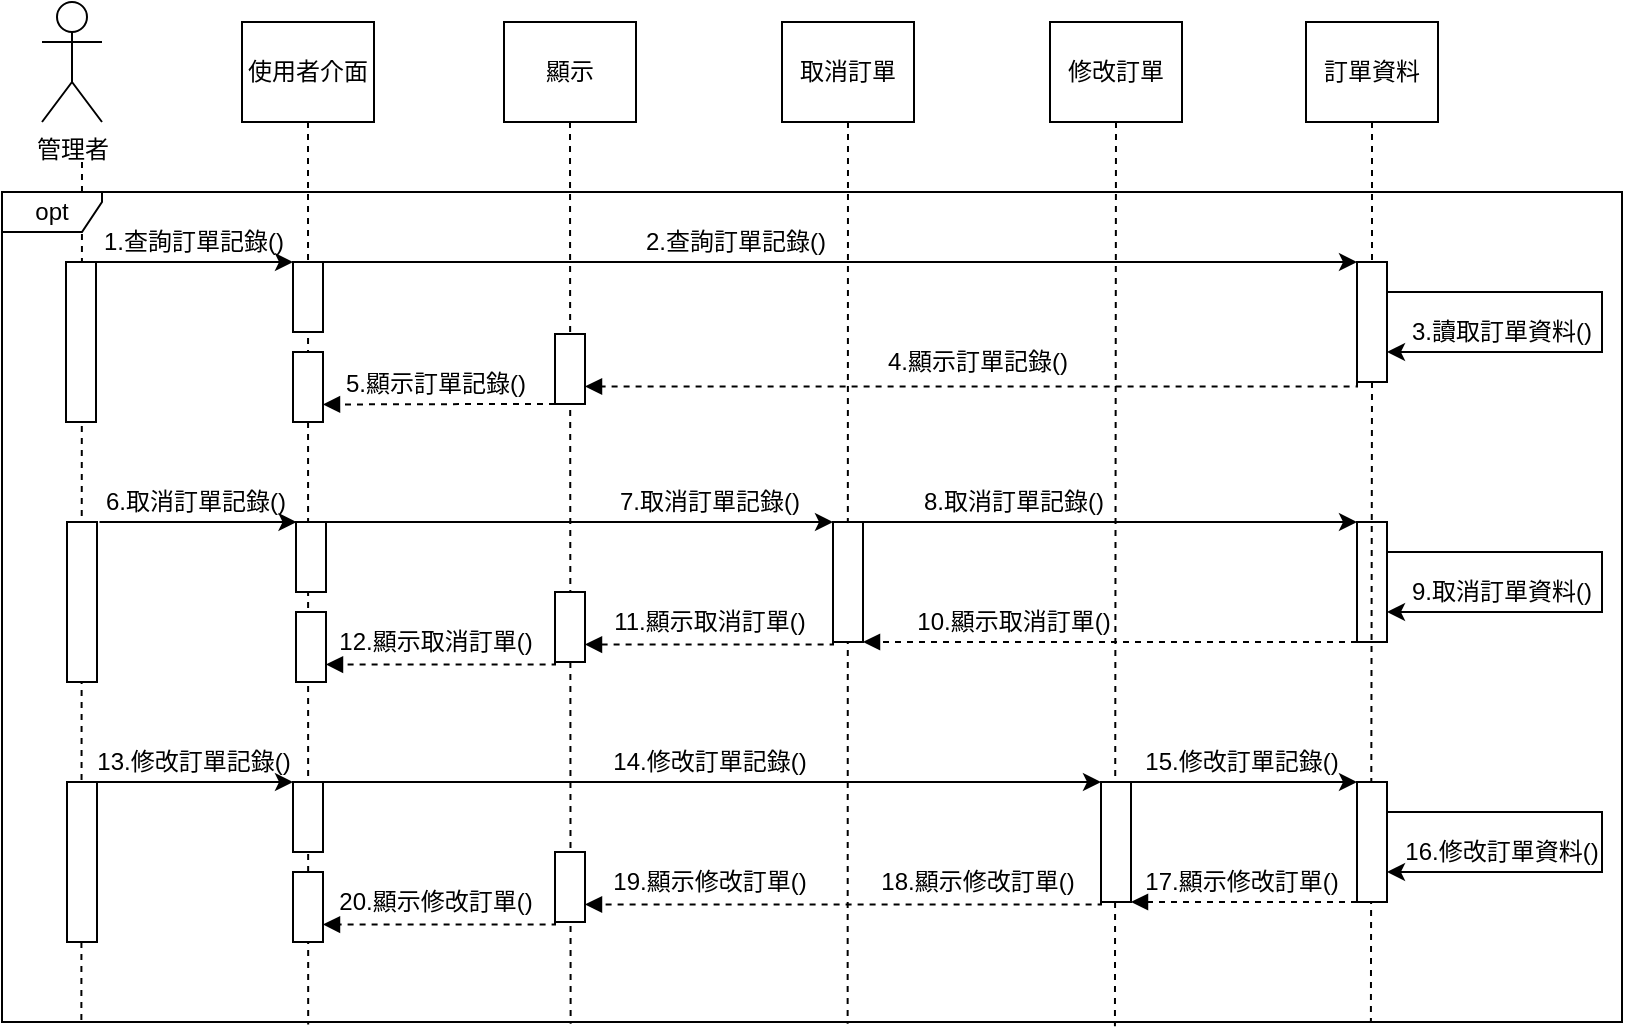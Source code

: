 <mxfile version="14.4.2" type="github"><diagram id="ldsRlVZDrwQWrC7b57C7" name="Page-1"><mxGraphModel dx="998" dy="542" grid="1" gridSize="10" guides="1" tooltips="1" connect="1" arrows="1" fold="1" page="1" pageScale="1" pageWidth="827" pageHeight="1169" math="0" shadow="0"><root><mxCell id="0"/><mxCell id="1" parent="0"/><mxCell id="Q2IPnIQZrMLptMDaXY5a-1" value="" style="endArrow=none;dashed=1;html=1;exitX=0.5;exitY=1;exitDx=0;exitDy=0;entryX=0.687;entryY=1.005;entryDx=0;entryDy=0;entryPerimeter=0;" edge="1" parent="1" source="Q2IPnIQZrMLptMDaXY5a-47" target="Q2IPnIQZrMLptMDaXY5a-6"><mxGeometry width="50" height="50" relative="1" as="geometry"><mxPoint x="624.3" y="260" as="sourcePoint"/><mxPoint x="567" y="750" as="targetPoint"/></mxGeometry></mxCell><mxCell id="Q2IPnIQZrMLptMDaXY5a-2" value="" style="endArrow=none;dashed=1;html=1;exitX=0.5;exitY=1;exitDx=0;exitDy=0;entryX=0.522;entryY=1.002;entryDx=0;entryDy=0;entryPerimeter=0;" edge="1" parent="1" source="Q2IPnIQZrMLptMDaXY5a-24" target="Q2IPnIQZrMLptMDaXY5a-6"><mxGeometry width="50" height="50" relative="1" as="geometry"><mxPoint x="497.8" y="260" as="sourcePoint"/><mxPoint x="381" y="280" as="targetPoint"/></mxGeometry></mxCell><mxCell id="Q2IPnIQZrMLptMDaXY5a-3" value="" style="endArrow=none;dashed=1;html=1;exitX=0.5;exitY=1;exitDx=0;exitDy=0;entryX=0.351;entryY=1.002;entryDx=0;entryDy=0;entryPerimeter=0;" edge="1" parent="1" source="Q2IPnIQZrMLptMDaXY5a-23" target="Q2IPnIQZrMLptMDaXY5a-6"><mxGeometry width="50" height="50" relative="1" as="geometry"><mxPoint x="364.3" y="260" as="sourcePoint"/><mxPoint x="290" y="770" as="targetPoint"/></mxGeometry></mxCell><mxCell id="Q2IPnIQZrMLptMDaXY5a-4" value="" style="endArrow=none;dashed=1;html=1;exitX=0.5;exitY=1;exitDx=0;exitDy=0;entryX=0.189;entryY=1.003;entryDx=0;entryDy=0;entryPerimeter=0;" edge="1" parent="1" source="Q2IPnIQZrMLptMDaXY5a-8" target="Q2IPnIQZrMLptMDaXY5a-6"><mxGeometry width="50" height="50" relative="1" as="geometry"><mxPoint x="226.6" y="280" as="sourcePoint"/><mxPoint x="170" y="770" as="targetPoint"/></mxGeometry></mxCell><mxCell id="Q2IPnIQZrMLptMDaXY5a-5" value="" style="endArrow=none;dashed=1;html=1;entryX=0.049;entryY=0.998;entryDx=0;entryDy=0;entryPerimeter=0;" edge="1" parent="1" target="Q2IPnIQZrMLptMDaXY5a-6"><mxGeometry width="50" height="50" relative="1" as="geometry"><mxPoint x="50" y="280" as="sourcePoint"/><mxPoint x="108.6" y="640" as="targetPoint"/></mxGeometry></mxCell><mxCell id="Q2IPnIQZrMLptMDaXY5a-6" value="opt" style="shape=umlFrame;whiteSpace=wrap;html=1;width=50;height=20;" vertex="1" parent="1"><mxGeometry x="10" y="295" width="810" height="415" as="geometry"/></mxCell><mxCell id="Q2IPnIQZrMLptMDaXY5a-7" value="管理者" style="shape=umlActor;verticalLabelPosition=bottom;verticalAlign=top;html=1;outlineConnect=0;" vertex="1" parent="1"><mxGeometry x="30" y="200" width="30" height="60" as="geometry"/></mxCell><mxCell id="Q2IPnIQZrMLptMDaXY5a-8" value="使用者介面" style="rounded=0;whiteSpace=wrap;html=1;" vertex="1" parent="1"><mxGeometry x="130" y="210" width="66" height="50" as="geometry"/></mxCell><mxCell id="Q2IPnIQZrMLptMDaXY5a-51" style="edgeStyle=orthogonalEdgeStyle;rounded=0;orthogonalLoop=1;jettySize=auto;html=1;exitX=1;exitY=0;exitDx=0;exitDy=0;entryX=0;entryY=0;entryDx=0;entryDy=0;" edge="1" parent="1" source="Q2IPnIQZrMLptMDaXY5a-10" target="Q2IPnIQZrMLptMDaXY5a-12"><mxGeometry relative="1" as="geometry"><Array as="points"><mxPoint x="110" y="330"/><mxPoint x="110" y="330"/></Array></mxGeometry></mxCell><mxCell id="Q2IPnIQZrMLptMDaXY5a-10" value="" style="rounded=0;whiteSpace=wrap;html=1;" vertex="1" parent="1"><mxGeometry x="42" y="330" width="15" height="80" as="geometry"/></mxCell><mxCell id="Q2IPnIQZrMLptMDaXY5a-11" style="edgeStyle=orthogonalEdgeStyle;rounded=0;orthogonalLoop=1;jettySize=auto;html=1;exitX=1;exitY=0;exitDx=0;exitDy=0;entryX=0;entryY=0;entryDx=0;entryDy=0;" edge="1" parent="1" source="Q2IPnIQZrMLptMDaXY5a-12" target="Q2IPnIQZrMLptMDaXY5a-14"><mxGeometry relative="1" as="geometry"><Array as="points"><mxPoint x="424" y="330"/><mxPoint x="424" y="330"/></Array></mxGeometry></mxCell><mxCell id="Q2IPnIQZrMLptMDaXY5a-12" value="" style="rounded=0;whiteSpace=wrap;html=1;" vertex="1" parent="1"><mxGeometry x="155.5" y="330" width="15" height="35" as="geometry"/></mxCell><mxCell id="Q2IPnIQZrMLptMDaXY5a-13" style="edgeStyle=orthogonalEdgeStyle;rounded=0;orthogonalLoop=1;jettySize=auto;html=1;exitX=1;exitY=0.25;exitDx=0;exitDy=0;entryX=1;entryY=0.75;entryDx=0;entryDy=0;" edge="1" parent="1" source="Q2IPnIQZrMLptMDaXY5a-14" target="Q2IPnIQZrMLptMDaXY5a-14"><mxGeometry relative="1" as="geometry"><mxPoint x="714" y="345" as="targetPoint"/><Array as="points"><mxPoint x="810" y="345"/><mxPoint x="810" y="375"/></Array></mxGeometry></mxCell><mxCell id="Q2IPnIQZrMLptMDaXY5a-15" value="1.查詢訂單記錄()" style="text;html=1;strokeColor=none;fillColor=none;align=center;verticalAlign=middle;whiteSpace=wrap;rounded=0;" vertex="1" parent="1"><mxGeometry x="55.5" y="310" width="100" height="20" as="geometry"/></mxCell><mxCell id="Q2IPnIQZrMLptMDaXY5a-16" value="2.查詢訂單記錄()" style="text;html=1;strokeColor=none;fillColor=none;align=center;verticalAlign=middle;whiteSpace=wrap;rounded=0;" vertex="1" parent="1"><mxGeometry x="327" y="310" width="100" height="20" as="geometry"/></mxCell><mxCell id="Q2IPnIQZrMLptMDaXY5a-18" value="" style="rounded=0;whiteSpace=wrap;html=1;" vertex="1" parent="1"><mxGeometry x="42.5" y="460" width="15" height="80" as="geometry"/></mxCell><mxCell id="Q2IPnIQZrMLptMDaXY5a-19" style="edgeStyle=orthogonalEdgeStyle;rounded=0;orthogonalLoop=1;jettySize=auto;html=1;exitX=1;exitY=0;exitDx=0;exitDy=0;entryX=0;entryY=0;entryDx=0;entryDy=0;" edge="1" parent="1" source="Q2IPnIQZrMLptMDaXY5a-20" target="Q2IPnIQZrMLptMDaXY5a-21"><mxGeometry relative="1" as="geometry"><Array as="points"><mxPoint x="564" y="460"/><mxPoint x="564" y="460"/></Array></mxGeometry></mxCell><mxCell id="Q2IPnIQZrMLptMDaXY5a-61" style="edgeStyle=orthogonalEdgeStyle;rounded=0;orthogonalLoop=1;jettySize=auto;html=1;exitX=0;exitY=1;exitDx=0;exitDy=0;entryX=1;entryY=0.75;entryDx=0;entryDy=0;dashed=1;endArrow=block;endFill=1;" edge="1" parent="1" source="Q2IPnIQZrMLptMDaXY5a-20" target="Q2IPnIQZrMLptMDaXY5a-42"><mxGeometry relative="1" as="geometry"><Array as="points"><mxPoint x="426" y="521"/></Array></mxGeometry></mxCell><mxCell id="Q2IPnIQZrMLptMDaXY5a-20" value="" style="rounded=0;whiteSpace=wrap;html=1;" vertex="1" parent="1"><mxGeometry x="425.5" y="460" width="15" height="60" as="geometry"/></mxCell><mxCell id="Q2IPnIQZrMLptMDaXY5a-21" value="" style="rounded=0;whiteSpace=wrap;html=1;" vertex="1" parent="1"><mxGeometry x="687.5" y="460" width="15" height="60" as="geometry"/></mxCell><mxCell id="Q2IPnIQZrMLptMDaXY5a-22" value="6.取消訂單記錄()" style="text;html=1;strokeColor=none;fillColor=none;align=center;verticalAlign=middle;whiteSpace=wrap;rounded=0;" vertex="1" parent="1"><mxGeometry x="57" y="440" width="100" height="20" as="geometry"/></mxCell><mxCell id="Q2IPnIQZrMLptMDaXY5a-23" value="顯示" style="rounded=0;whiteSpace=wrap;html=1;" vertex="1" parent="1"><mxGeometry x="261" y="210" width="66" height="50" as="geometry"/></mxCell><mxCell id="Q2IPnIQZrMLptMDaXY5a-24" value="取消訂單" style="rounded=0;whiteSpace=wrap;html=1;" vertex="1" parent="1"><mxGeometry x="400" y="210" width="66" height="50" as="geometry"/></mxCell><mxCell id="Q2IPnIQZrMLptMDaXY5a-25" value="訂單資料" style="rounded=0;whiteSpace=wrap;html=1;" vertex="1" parent="1"><mxGeometry x="662" y="210" width="66" height="50" as="geometry"/></mxCell><mxCell id="Q2IPnIQZrMLptMDaXY5a-26" value="3.讀取訂單資料()" style="text;html=1;strokeColor=none;fillColor=none;align=center;verticalAlign=middle;whiteSpace=wrap;rounded=0;" vertex="1" parent="1"><mxGeometry x="710" y="355" width="100" height="20" as="geometry"/></mxCell><mxCell id="Q2IPnIQZrMLptMDaXY5a-27" value="" style="rounded=0;whiteSpace=wrap;html=1;" vertex="1" parent="1"><mxGeometry x="155.5" y="375" width="15" height="35" as="geometry"/></mxCell><mxCell id="Q2IPnIQZrMLptMDaXY5a-55" style="edgeStyle=orthogonalEdgeStyle;rounded=0;orthogonalLoop=1;jettySize=auto;html=1;exitX=0;exitY=1;exitDx=0;exitDy=0;entryX=1;entryY=0.75;entryDx=0;entryDy=0;dashed=1;endArrow=block;endFill=1;" edge="1" parent="1" source="Q2IPnIQZrMLptMDaXY5a-28" target="Q2IPnIQZrMLptMDaXY5a-27"><mxGeometry relative="1" as="geometry"><Array as="points"><mxPoint x="260" y="401"/><mxPoint x="260" y="401"/></Array></mxGeometry></mxCell><mxCell id="Q2IPnIQZrMLptMDaXY5a-28" value="" style="rounded=0;whiteSpace=wrap;html=1;" vertex="1" parent="1"><mxGeometry x="286.5" y="366" width="15" height="35" as="geometry"/></mxCell><mxCell id="Q2IPnIQZrMLptMDaXY5a-31" value="4.顯示訂單記錄()" style="text;html=1;strokeColor=none;fillColor=none;align=center;verticalAlign=middle;whiteSpace=wrap;rounded=0;" vertex="1" parent="1"><mxGeometry x="448" y="370" width="100" height="20" as="geometry"/></mxCell><mxCell id="Q2IPnIQZrMLptMDaXY5a-32" value="5.顯示訂單記錄()" style="text;html=1;strokeColor=none;fillColor=none;align=center;verticalAlign=middle;whiteSpace=wrap;rounded=0;" vertex="1" parent="1"><mxGeometry x="177" y="381" width="100" height="20" as="geometry"/></mxCell><mxCell id="Q2IPnIQZrMLptMDaXY5a-33" style="edgeStyle=orthogonalEdgeStyle;rounded=0;orthogonalLoop=1;jettySize=auto;html=1;exitX=1;exitY=0;exitDx=0;exitDy=0;entryX=0;entryY=0;entryDx=0;entryDy=0;" edge="1" parent="1" source="Q2IPnIQZrMLptMDaXY5a-34" target="Q2IPnIQZrMLptMDaXY5a-20"><mxGeometry relative="1" as="geometry"><mxPoint x="404" y="460" as="targetPoint"/><Array as="points"><mxPoint x="364" y="460"/><mxPoint x="364" y="460"/></Array></mxGeometry></mxCell><mxCell id="Q2IPnIQZrMLptMDaXY5a-34" value="" style="rounded=0;whiteSpace=wrap;html=1;" vertex="1" parent="1"><mxGeometry x="157" y="460" width="15" height="35" as="geometry"/></mxCell><mxCell id="Q2IPnIQZrMLptMDaXY5a-35" value="" style="rounded=0;whiteSpace=wrap;html=1;" vertex="1" parent="1"><mxGeometry x="157" y="505" width="15" height="35" as="geometry"/></mxCell><mxCell id="Q2IPnIQZrMLptMDaXY5a-36" value="7.取消訂單記錄()" style="text;html=1;strokeColor=none;fillColor=none;align=center;verticalAlign=middle;whiteSpace=wrap;rounded=0;" vertex="1" parent="1"><mxGeometry x="314" y="440" width="100" height="20" as="geometry"/></mxCell><mxCell id="Q2IPnIQZrMLptMDaXY5a-38" value="8.取消訂單記錄()" style="text;html=1;strokeColor=none;fillColor=none;align=center;verticalAlign=middle;whiteSpace=wrap;rounded=0;" vertex="1" parent="1"><mxGeometry x="466" y="440" width="100" height="20" as="geometry"/></mxCell><mxCell id="Q2IPnIQZrMLptMDaXY5a-39" value="9.取消訂單資料()" style="text;html=1;strokeColor=none;fillColor=none;align=center;verticalAlign=middle;whiteSpace=wrap;rounded=0;" vertex="1" parent="1"><mxGeometry x="710" y="485" width="100" height="20" as="geometry"/></mxCell><mxCell id="Q2IPnIQZrMLptMDaXY5a-40" style="edgeStyle=orthogonalEdgeStyle;rounded=0;orthogonalLoop=1;jettySize=auto;html=1;dashed=1;endArrow=block;endFill=1;exitX=0;exitY=1;exitDx=0;exitDy=0;entryX=1;entryY=1;entryDx=0;entryDy=0;" edge="1" parent="1" source="Q2IPnIQZrMLptMDaXY5a-21" target="Q2IPnIQZrMLptMDaXY5a-20"><mxGeometry relative="1" as="geometry"><Array as="points"><mxPoint x="554" y="520"/><mxPoint x="554" y="520"/></Array><mxPoint x="614" y="530" as="sourcePoint"/><mxPoint x="524" y="560" as="targetPoint"/></mxGeometry></mxCell><mxCell id="Q2IPnIQZrMLptMDaXY5a-41" value="10.顯示取消訂單()" style="text;html=1;strokeColor=none;fillColor=none;align=center;verticalAlign=middle;whiteSpace=wrap;rounded=0;" vertex="1" parent="1"><mxGeometry x="466" y="500" width="100" height="20" as="geometry"/></mxCell><mxCell id="Q2IPnIQZrMLptMDaXY5a-59" style="edgeStyle=orthogonalEdgeStyle;rounded=0;orthogonalLoop=1;jettySize=auto;html=1;exitX=0;exitY=1;exitDx=0;exitDy=0;entryX=1;entryY=0.75;entryDx=0;entryDy=0;dashed=1;endArrow=block;endFill=1;" edge="1" parent="1" source="Q2IPnIQZrMLptMDaXY5a-42" target="Q2IPnIQZrMLptMDaXY5a-35"><mxGeometry relative="1" as="geometry"><Array as="points"><mxPoint x="287" y="531"/></Array></mxGeometry></mxCell><mxCell id="Q2IPnIQZrMLptMDaXY5a-42" value="" style="rounded=0;whiteSpace=wrap;html=1;" vertex="1" parent="1"><mxGeometry x="286.5" y="495" width="15" height="35" as="geometry"/></mxCell><mxCell id="Q2IPnIQZrMLptMDaXY5a-44" value="11.顯示取消訂單()" style="text;html=1;strokeColor=none;fillColor=none;align=center;verticalAlign=middle;whiteSpace=wrap;rounded=0;" vertex="1" parent="1"><mxGeometry x="314" y="500" width="100" height="20" as="geometry"/></mxCell><mxCell id="Q2IPnIQZrMLptMDaXY5a-46" value="12.顯示取消訂單()" style="text;html=1;strokeColor=none;fillColor=none;align=center;verticalAlign=middle;whiteSpace=wrap;rounded=0;" vertex="1" parent="1"><mxGeometry x="177" y="510" width="100" height="20" as="geometry"/></mxCell><mxCell id="Q2IPnIQZrMLptMDaXY5a-47" value="修改訂單" style="rounded=0;whiteSpace=wrap;html=1;" vertex="1" parent="1"><mxGeometry x="534" y="210" width="66" height="50" as="geometry"/></mxCell><mxCell id="Q2IPnIQZrMLptMDaXY5a-49" value="" style="endArrow=none;dashed=1;html=1;exitX=0.5;exitY=1;exitDx=0;exitDy=0;entryX=0.845;entryY=1;entryDx=0;entryDy=0;entryPerimeter=0;" edge="1" parent="1" source="Q2IPnIQZrMLptMDaXY5a-14" target="Q2IPnIQZrMLptMDaXY5a-6"><mxGeometry width="50" height="50" relative="1" as="geometry"><mxPoint x="548.5" y="270" as="sourcePoint"/><mxPoint x="695" y="682" as="targetPoint"/></mxGeometry></mxCell><mxCell id="Q2IPnIQZrMLptMDaXY5a-54" style="edgeStyle=orthogonalEdgeStyle;rounded=0;orthogonalLoop=1;jettySize=auto;html=1;exitX=0;exitY=1;exitDx=0;exitDy=0;entryX=1;entryY=0.75;entryDx=0;entryDy=0;dashed=1;endArrow=block;endFill=1;" edge="1" parent="1" source="Q2IPnIQZrMLptMDaXY5a-14" target="Q2IPnIQZrMLptMDaXY5a-28"><mxGeometry relative="1" as="geometry"><Array as="points"><mxPoint x="688" y="392"/></Array></mxGeometry></mxCell><mxCell id="Q2IPnIQZrMLptMDaXY5a-14" value="" style="rounded=0;whiteSpace=wrap;html=1;" vertex="1" parent="1"><mxGeometry x="687.5" y="330" width="15" height="60" as="geometry"/></mxCell><mxCell id="Q2IPnIQZrMLptMDaXY5a-52" value="" style="endArrow=none;dashed=1;html=1;exitX=0.5;exitY=1;exitDx=0;exitDy=0;" edge="1" parent="1" source="Q2IPnIQZrMLptMDaXY5a-25" target="Q2IPnIQZrMLptMDaXY5a-14"><mxGeometry width="50" height="50" relative="1" as="geometry"><mxPoint x="695" y="260" as="sourcePoint"/><mxPoint x="695" y="682" as="targetPoint"/></mxGeometry></mxCell><mxCell id="Q2IPnIQZrMLptMDaXY5a-58" style="edgeStyle=orthogonalEdgeStyle;rounded=0;orthogonalLoop=1;jettySize=auto;html=1;exitX=1;exitY=0;exitDx=0;exitDy=0;entryX=0;entryY=0;entryDx=0;entryDy=0;" edge="1" parent="1"><mxGeometry relative="1" as="geometry"><mxPoint x="58.75" y="460" as="sourcePoint"/><mxPoint x="157.25" y="460" as="targetPoint"/><Array as="points"><mxPoint x="111.75" y="460"/><mxPoint x="111.75" y="460"/></Array></mxGeometry></mxCell><mxCell id="Q2IPnIQZrMLptMDaXY5a-62" style="edgeStyle=orthogonalEdgeStyle;rounded=0;orthogonalLoop=1;jettySize=auto;html=1;exitX=1;exitY=0.25;exitDx=0;exitDy=0;entryX=1;entryY=0.75;entryDx=0;entryDy=0;" edge="1" parent="1"><mxGeometry relative="1" as="geometry"><mxPoint x="702.5" y="505" as="targetPoint"/><Array as="points"><mxPoint x="810" y="475"/><mxPoint x="810" y="505"/></Array><mxPoint x="702.5" y="475" as="sourcePoint"/></mxGeometry></mxCell><mxCell id="Q2IPnIQZrMLptMDaXY5a-72" style="edgeStyle=orthogonalEdgeStyle;rounded=0;orthogonalLoop=1;jettySize=auto;html=1;exitX=1;exitY=0;exitDx=0;exitDy=0;entryX=0;entryY=0;entryDx=0;entryDy=0;endArrow=classic;endFill=1;" edge="1" parent="1" source="Q2IPnIQZrMLptMDaXY5a-63" target="Q2IPnIQZrMLptMDaXY5a-64"><mxGeometry relative="1" as="geometry"><Array as="points"><mxPoint x="110" y="590"/><mxPoint x="110" y="590"/></Array></mxGeometry></mxCell><mxCell id="Q2IPnIQZrMLptMDaXY5a-63" value="" style="rounded=0;whiteSpace=wrap;html=1;" vertex="1" parent="1"><mxGeometry x="42.5" y="590" width="15" height="80" as="geometry"/></mxCell><mxCell id="Q2IPnIQZrMLptMDaXY5a-73" style="edgeStyle=orthogonalEdgeStyle;rounded=0;orthogonalLoop=1;jettySize=auto;html=1;exitX=1;exitY=0;exitDx=0;exitDy=0;entryX=0;entryY=0;entryDx=0;entryDy=0;endArrow=classic;endFill=1;" edge="1" parent="1" source="Q2IPnIQZrMLptMDaXY5a-64" target="Q2IPnIQZrMLptMDaXY5a-67"><mxGeometry relative="1" as="geometry"><Array as="points"><mxPoint x="360" y="590"/><mxPoint x="360" y="590"/></Array></mxGeometry></mxCell><mxCell id="Q2IPnIQZrMLptMDaXY5a-64" value="" style="rounded=0;whiteSpace=wrap;html=1;" vertex="1" parent="1"><mxGeometry x="155.5" y="590" width="15" height="35" as="geometry"/></mxCell><mxCell id="Q2IPnIQZrMLptMDaXY5a-65" value="" style="rounded=0;whiteSpace=wrap;html=1;" vertex="1" parent="1"><mxGeometry x="155.5" y="635" width="15" height="35" as="geometry"/></mxCell><mxCell id="Q2IPnIQZrMLptMDaXY5a-78" style="edgeStyle=orthogonalEdgeStyle;rounded=0;orthogonalLoop=1;jettySize=auto;html=1;exitX=0;exitY=1;exitDx=0;exitDy=0;entryX=1;entryY=0.75;entryDx=0;entryDy=0;dashed=1;endArrow=block;endFill=1;" edge="1" parent="1" source="Q2IPnIQZrMLptMDaXY5a-66" target="Q2IPnIQZrMLptMDaXY5a-65"><mxGeometry relative="1" as="geometry"><Array as="points"><mxPoint x="286" y="661"/></Array></mxGeometry></mxCell><mxCell id="Q2IPnIQZrMLptMDaXY5a-66" value="" style="rounded=0;whiteSpace=wrap;html=1;" vertex="1" parent="1"><mxGeometry x="286.5" y="625" width="15" height="35" as="geometry"/></mxCell><mxCell id="Q2IPnIQZrMLptMDaXY5a-74" style="edgeStyle=orthogonalEdgeStyle;rounded=0;orthogonalLoop=1;jettySize=auto;html=1;exitX=1;exitY=0;exitDx=0;exitDy=0;entryX=0;entryY=0;entryDx=0;entryDy=0;endArrow=classic;endFill=1;" edge="1" parent="1" source="Q2IPnIQZrMLptMDaXY5a-67" target="Q2IPnIQZrMLptMDaXY5a-68"><mxGeometry relative="1" as="geometry"><Array as="points"><mxPoint x="630" y="590"/><mxPoint x="630" y="590"/></Array></mxGeometry></mxCell><mxCell id="Q2IPnIQZrMLptMDaXY5a-77" style="edgeStyle=orthogonalEdgeStyle;rounded=0;orthogonalLoop=1;jettySize=auto;html=1;exitX=0;exitY=1;exitDx=0;exitDy=0;entryX=1;entryY=0.75;entryDx=0;entryDy=0;dashed=1;endArrow=block;endFill=1;" edge="1" parent="1" source="Q2IPnIQZrMLptMDaXY5a-67" target="Q2IPnIQZrMLptMDaXY5a-66"><mxGeometry relative="1" as="geometry"><Array as="points"><mxPoint x="560" y="651"/></Array></mxGeometry></mxCell><mxCell id="Q2IPnIQZrMLptMDaXY5a-67" value="" style="rounded=0;whiteSpace=wrap;html=1;" vertex="1" parent="1"><mxGeometry x="559.5" y="590" width="15" height="60" as="geometry"/></mxCell><mxCell id="Q2IPnIQZrMLptMDaXY5a-76" style="edgeStyle=orthogonalEdgeStyle;rounded=0;orthogonalLoop=1;jettySize=auto;html=1;exitX=0;exitY=1;exitDx=0;exitDy=0;entryX=1;entryY=1;entryDx=0;entryDy=0;endArrow=block;endFill=1;dashed=1;" edge="1" parent="1" source="Q2IPnIQZrMLptMDaXY5a-68" target="Q2IPnIQZrMLptMDaXY5a-67"><mxGeometry relative="1" as="geometry"><Array as="points"><mxPoint x="630" y="650"/><mxPoint x="630" y="650"/></Array></mxGeometry></mxCell><mxCell id="Q2IPnIQZrMLptMDaXY5a-68" value="" style="rounded=0;whiteSpace=wrap;html=1;" vertex="1" parent="1"><mxGeometry x="687.5" y="590" width="15" height="60" as="geometry"/></mxCell><mxCell id="Q2IPnIQZrMLptMDaXY5a-75" style="edgeStyle=orthogonalEdgeStyle;rounded=0;orthogonalLoop=1;jettySize=auto;html=1;exitX=1;exitY=0.25;exitDx=0;exitDy=0;entryX=1;entryY=0.75;entryDx=0;entryDy=0;" edge="1" parent="1"><mxGeometry relative="1" as="geometry"><mxPoint x="702.5" y="634.98" as="targetPoint"/><Array as="points"><mxPoint x="810" y="604.98"/><mxPoint x="810" y="634.98"/></Array><mxPoint x="702.5" y="604.98" as="sourcePoint"/></mxGeometry></mxCell><mxCell id="Q2IPnIQZrMLptMDaXY5a-79" value="13.修改訂單記錄()" style="text;html=1;strokeColor=none;fillColor=none;align=center;verticalAlign=middle;whiteSpace=wrap;rounded=0;" vertex="1" parent="1"><mxGeometry x="55.5" y="570" width="100" height="20" as="geometry"/></mxCell><mxCell id="Q2IPnIQZrMLptMDaXY5a-80" value="14.修改訂單記錄()" style="text;html=1;strokeColor=none;fillColor=none;align=center;verticalAlign=middle;whiteSpace=wrap;rounded=0;" vertex="1" parent="1"><mxGeometry x="314" y="570" width="100" height="20" as="geometry"/></mxCell><mxCell id="Q2IPnIQZrMLptMDaXY5a-81" value="15.修改訂單記錄()" style="text;html=1;strokeColor=none;fillColor=none;align=center;verticalAlign=middle;whiteSpace=wrap;rounded=0;" vertex="1" parent="1"><mxGeometry x="580" y="570" width="100" height="20" as="geometry"/></mxCell><mxCell id="Q2IPnIQZrMLptMDaXY5a-82" value="16.修改訂單資料()" style="text;html=1;strokeColor=none;fillColor=none;align=center;verticalAlign=middle;whiteSpace=wrap;rounded=0;" vertex="1" parent="1"><mxGeometry x="710" y="615" width="100" height="20" as="geometry"/></mxCell><mxCell id="Q2IPnIQZrMLptMDaXY5a-83" value="17.顯示修改訂單()" style="text;html=1;strokeColor=none;fillColor=none;align=center;verticalAlign=middle;whiteSpace=wrap;rounded=0;" vertex="1" parent="1"><mxGeometry x="580" y="630" width="100" height="20" as="geometry"/></mxCell><mxCell id="Q2IPnIQZrMLptMDaXY5a-84" value="18.顯示修改訂單()" style="text;html=1;strokeColor=none;fillColor=none;align=center;verticalAlign=middle;whiteSpace=wrap;rounded=0;" vertex="1" parent="1"><mxGeometry x="448" y="630" width="100" height="20" as="geometry"/></mxCell><mxCell id="Q2IPnIQZrMLptMDaXY5a-85" value="19.顯示修改訂單()" style="text;html=1;strokeColor=none;fillColor=none;align=center;verticalAlign=middle;whiteSpace=wrap;rounded=0;" vertex="1" parent="1"><mxGeometry x="314" y="630" width="100" height="20" as="geometry"/></mxCell><mxCell id="Q2IPnIQZrMLptMDaXY5a-86" value="20.顯示修改訂單()" style="text;html=1;strokeColor=none;fillColor=none;align=center;verticalAlign=middle;whiteSpace=wrap;rounded=0;" vertex="1" parent="1"><mxGeometry x="177" y="640" width="100" height="20" as="geometry"/></mxCell></root></mxGraphModel></diagram></mxfile>